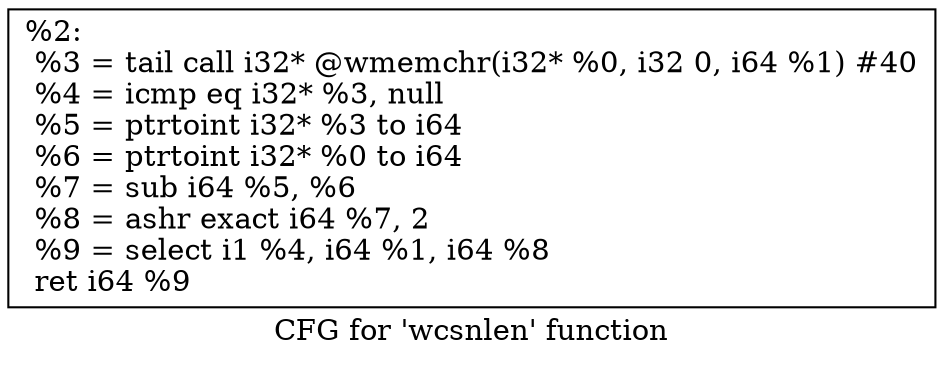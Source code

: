 digraph "CFG for 'wcsnlen' function" {
	label="CFG for 'wcsnlen' function";

	Node0x15a7000 [shape=record,label="{%2:\l  %3 = tail call i32* @wmemchr(i32* %0, i32 0, i64 %1) #40\l  %4 = icmp eq i32* %3, null\l  %5 = ptrtoint i32* %3 to i64\l  %6 = ptrtoint i32* %0 to i64\l  %7 = sub i64 %5, %6\l  %8 = ashr exact i64 %7, 2\l  %9 = select i1 %4, i64 %1, i64 %8\l  ret i64 %9\l}"];
}
